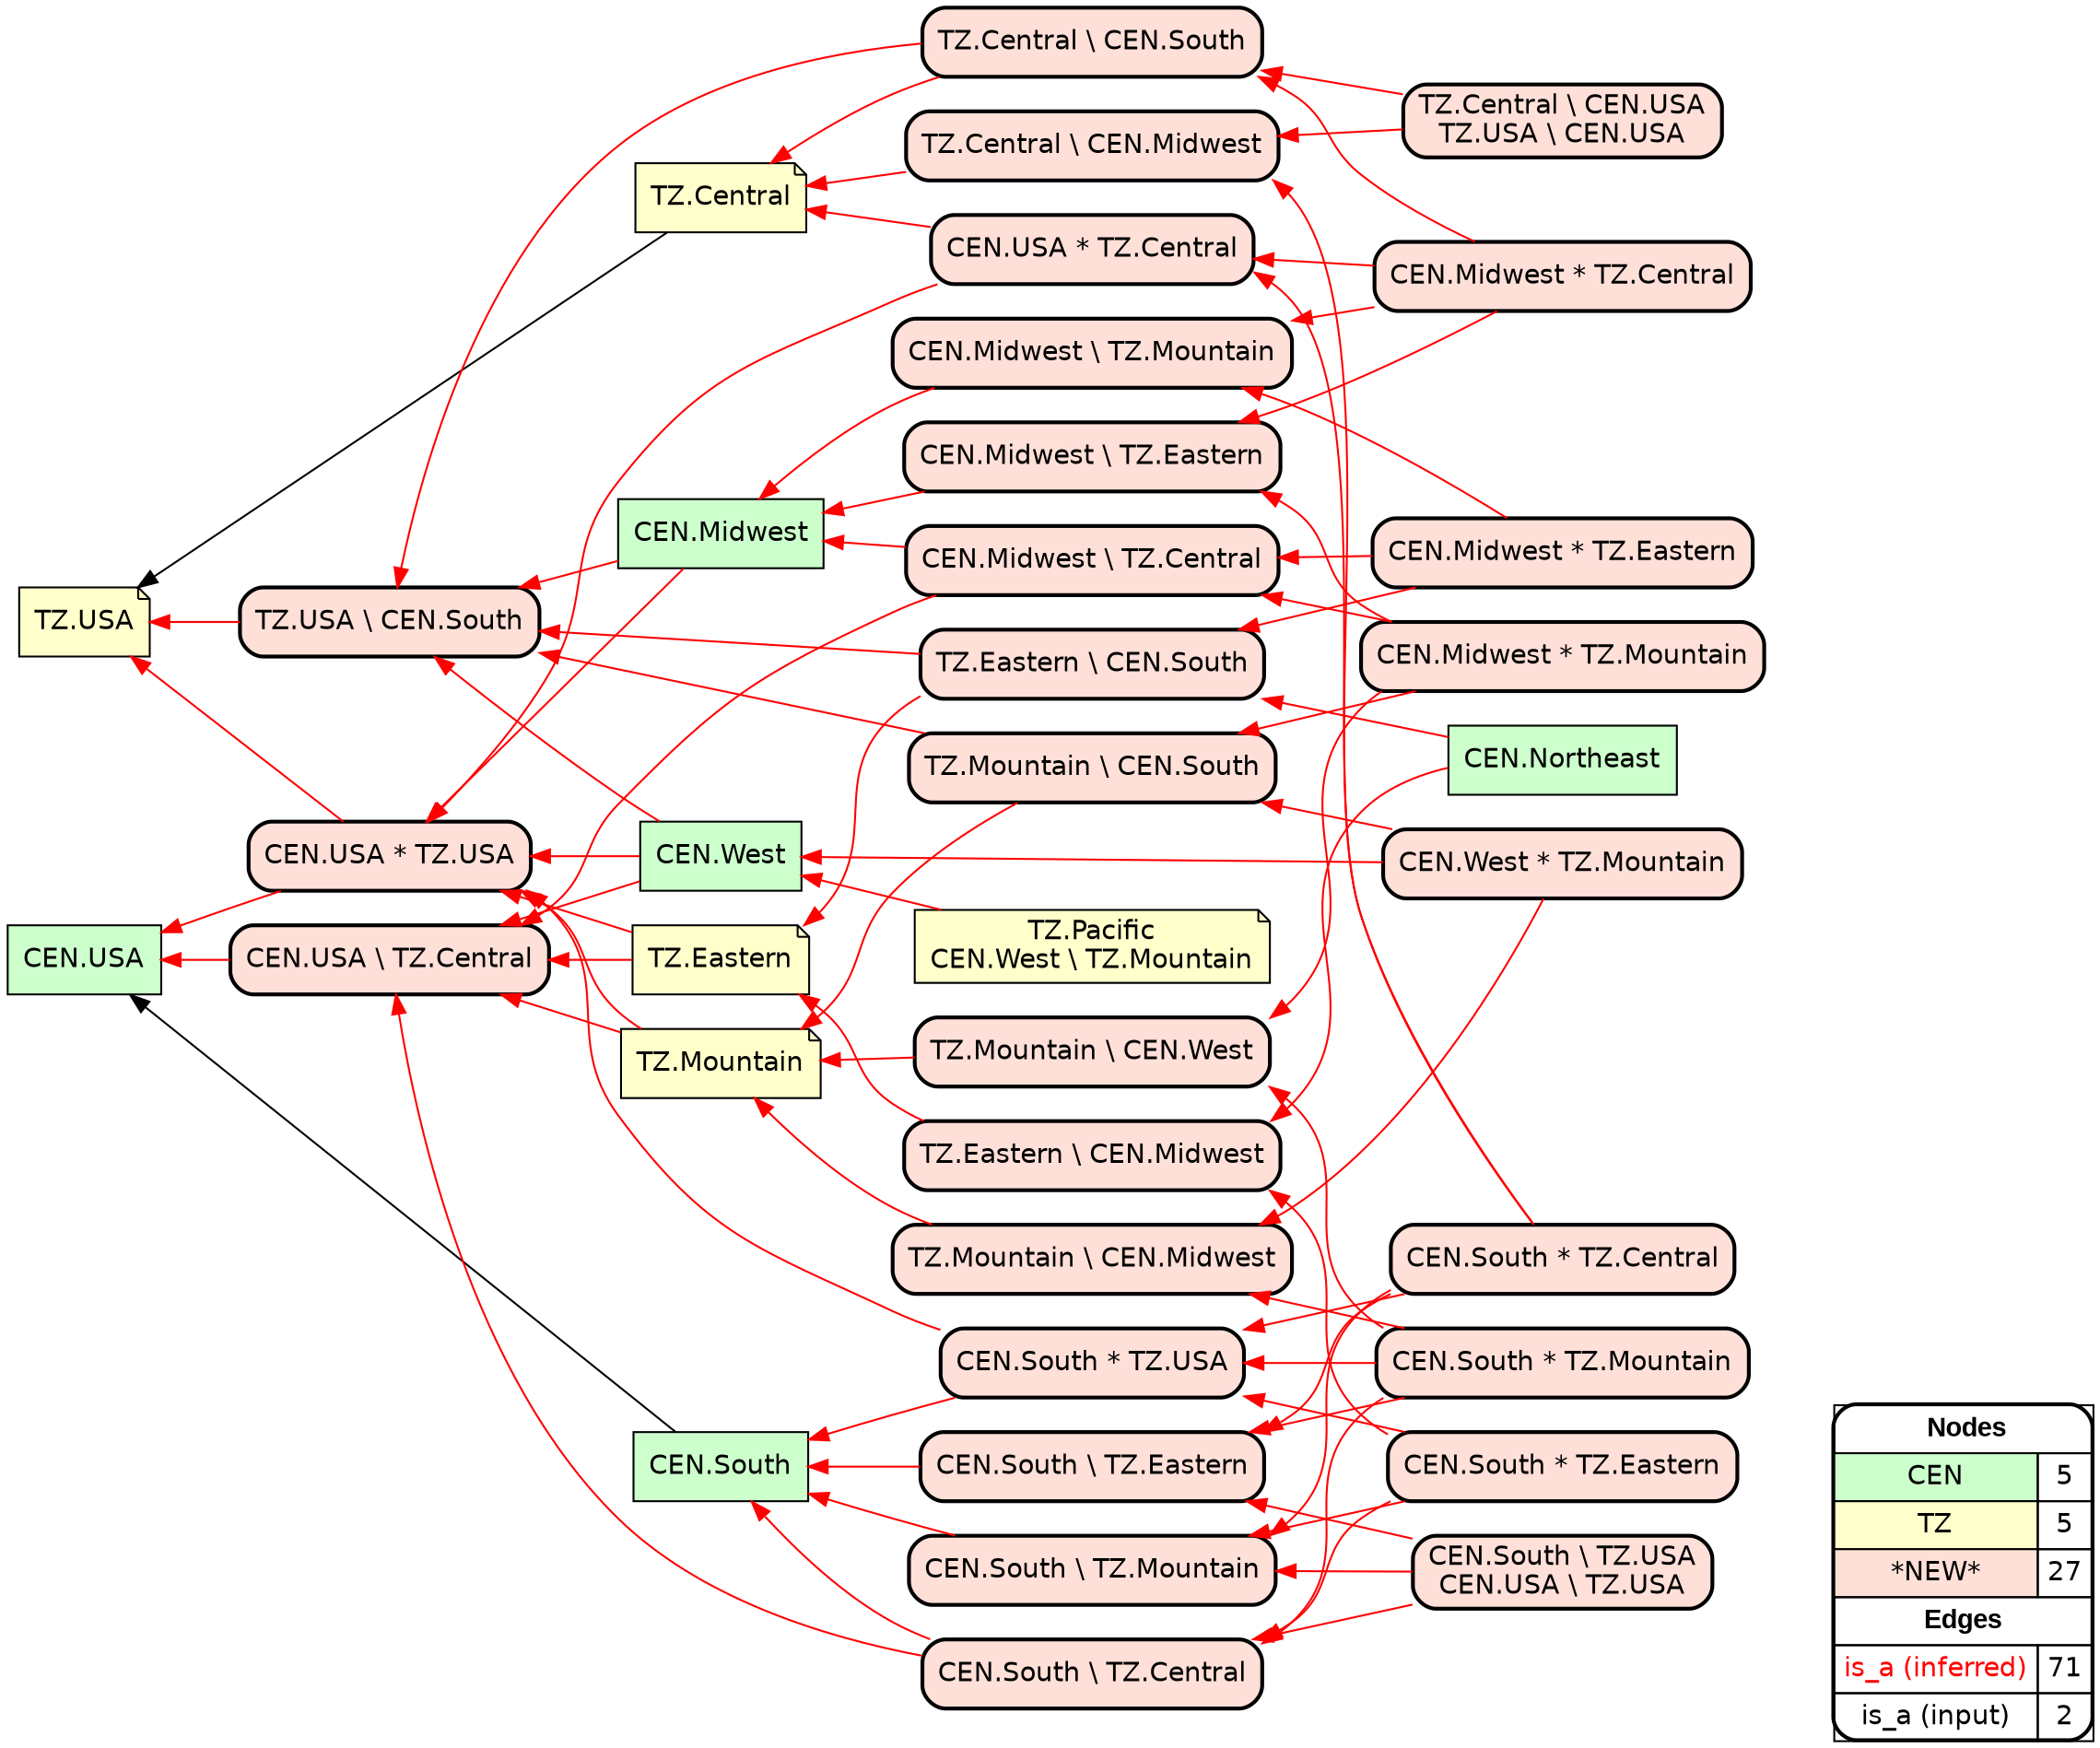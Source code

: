 digraph{
rankdir=RL
node[shape=box style=filled fillcolor="#CCFFCC" fontname="helvetica"] 
"CEN.Midwest"
"CEN.USA"
"CEN.West"
"CEN.Northeast"
"CEN.South"
node[shape=note style=filled fillcolor="#FFFFCC" fontname="helvetica"] 
"TZ.USA"
"TZ.Eastern"
"TZ.Mountain"
"TZ.Central"
"TZ.Pacific\nCEN.West \\ TZ.Mountain"
node[shape=box style="filled,rounded,bold" fillcolor="#FFE0D8" fontname="helvetica"] 
"TZ.USA \\ CEN.South"
"CEN.USA \\ TZ.Central"
"TZ.Eastern \\ CEN.Midwest"
"CEN.South * TZ.Eastern"
"CEN.South \\ TZ.Eastern"
"CEN.South * TZ.Central"
"TZ.Central \\ CEN.South"
"CEN.South * TZ.Mountain"
"CEN.Midwest \\ TZ.Mountain"
"CEN.Midwest * TZ.Eastern"
"CEN.Midwest * TZ.Central"
"CEN.West * TZ.Mountain"
"TZ.Central \\ CEN.Midwest"
"CEN.Midwest * TZ.Mountain"
"TZ.Mountain \\ CEN.West"
"CEN.Midwest \\ TZ.Central"
"TZ.Mountain \\ CEN.Midwest"
"CEN.South \\ TZ.Mountain"
"CEN.USA * TZ.Central"
"CEN.USA * TZ.USA"
"TZ.Mountain \\ CEN.South"
"CEN.South \\ TZ.Central"
"TZ.Eastern \\ CEN.South"
"CEN.South * TZ.USA"
"CEN.Midwest \\ TZ.Eastern"
"CEN.South \\ TZ.USA\nCEN.USA \\ TZ.USA"
"TZ.Central \\ CEN.USA\nTZ.USA \\ CEN.USA"
edge[arrowhead=normal style=dotted color="#000000" constraint=true penwidth=1]
edge[arrowhead=normal style=solid color="#FF0000" constraint=true penwidth=1]
"CEN.Midwest * TZ.Mountain" -> "TZ.Mountain \\ CEN.West"
"CEN.South * TZ.Central" -> "CEN.South \\ TZ.Mountain"
"CEN.Midwest * TZ.Eastern" -> "CEN.Midwest \\ TZ.Central"
"CEN.South \\ TZ.USA\nCEN.USA \\ TZ.USA" -> "CEN.South \\ TZ.Central"
"TZ.USA \\ CEN.South" -> "TZ.USA"
"CEN.Midwest * TZ.Mountain" -> "TZ.Mountain \\ CEN.South"
"TZ.Mountain \\ CEN.South" -> "TZ.USA \\ CEN.South"
"CEN.Midwest * TZ.Mountain" -> "CEN.Midwest \\ TZ.Eastern"
"CEN.Midwest" -> "CEN.USA * TZ.USA"
"CEN.South * TZ.Central" -> "CEN.South \\ TZ.Eastern"
"TZ.Mountain \\ CEN.South" -> "TZ.Mountain"
"CEN.South * TZ.Central" -> "CEN.USA * TZ.Central"
"TZ.Eastern \\ CEN.South" -> "TZ.USA \\ CEN.South"
"CEN.South \\ TZ.Central" -> "CEN.South"
"CEN.South * TZ.Eastern" -> "CEN.South \\ TZ.Central"
"CEN.Midwest * TZ.Central" -> "TZ.Central \\ CEN.South"
"TZ.Mountain" -> "CEN.USA * TZ.USA"
"CEN.West" -> "TZ.USA \\ CEN.South"
"CEN.South * TZ.Eastern" -> "CEN.South \\ TZ.Mountain"
"CEN.Midwest * TZ.Mountain" -> "CEN.Midwest \\ TZ.Central"
"TZ.Mountain" -> "CEN.USA \\ TZ.Central"
"CEN.Midwest \\ TZ.Central" -> "CEN.Midwest"
"CEN.West * TZ.Mountain" -> "TZ.Mountain \\ CEN.Midwest"
"TZ.Pacific\nCEN.West \\ TZ.Mountain" -> "CEN.West"
"CEN.Northeast" -> "TZ.Eastern \\ CEN.Midwest"
"CEN.Midwest * TZ.Eastern" -> "CEN.Midwest \\ TZ.Mountain"
"TZ.Eastern \\ CEN.Midwest" -> "TZ.Eastern"
"CEN.West" -> "CEN.USA \\ TZ.Central"
"CEN.Midwest * TZ.Eastern" -> "TZ.Eastern \\ CEN.South"
"TZ.Eastern" -> "CEN.USA \\ TZ.Central"
"TZ.Eastern" -> "CEN.USA * TZ.USA"
"TZ.Central \\ CEN.Midwest" -> "TZ.Central"
"TZ.Central \\ CEN.South" -> "TZ.USA \\ CEN.South"
"CEN.Midwest * TZ.Central" -> "CEN.Midwest \\ TZ.Mountain"
"CEN.South * TZ.Mountain" -> "CEN.South \\ TZ.Eastern"
"CEN.South * TZ.USA" -> "CEN.USA * TZ.USA"
"CEN.Midwest \\ TZ.Central" -> "CEN.USA \\ TZ.Central"
"CEN.USA * TZ.USA" -> "CEN.USA"
"TZ.Mountain \\ CEN.West" -> "TZ.Mountain"
"CEN.West * TZ.Mountain" -> "CEN.West"
"CEN.South * TZ.Mountain" -> "CEN.South * TZ.USA"
"CEN.South * TZ.Eastern" -> "TZ.Eastern \\ CEN.Midwest"
"CEN.USA * TZ.Central" -> "CEN.USA * TZ.USA"
"CEN.Northeast" -> "TZ.Eastern \\ CEN.South"
"CEN.South \\ TZ.USA\nCEN.USA \\ TZ.USA" -> "CEN.South \\ TZ.Eastern"
"CEN.West" -> "CEN.USA * TZ.USA"
"CEN.USA * TZ.USA" -> "TZ.USA"
"CEN.Midwest \\ TZ.Eastern" -> "CEN.Midwest"
"CEN.Midwest * TZ.Central" -> "CEN.USA * TZ.Central"
"CEN.South * TZ.Central" -> "TZ.Central \\ CEN.Midwest"
"TZ.Central \\ CEN.South" -> "TZ.Central"
"CEN.West * TZ.Mountain" -> "TZ.Mountain \\ CEN.South"
"CEN.South \\ TZ.Mountain" -> "CEN.South"
"CEN.South \\ TZ.Central" -> "CEN.USA \\ TZ.Central"
"TZ.Central \\ CEN.USA\nTZ.USA \\ CEN.USA" -> "TZ.Central \\ CEN.Midwest"
"TZ.Central \\ CEN.USA\nTZ.USA \\ CEN.USA" -> "TZ.Central \\ CEN.South"
"CEN.South \\ TZ.USA\nCEN.USA \\ TZ.USA" -> "CEN.South \\ TZ.Mountain"
"CEN.Midwest * TZ.Central" -> "CEN.Midwest \\ TZ.Eastern"
"CEN.Midwest \\ TZ.Mountain" -> "CEN.Midwest"
"CEN.South * TZ.Mountain" -> "TZ.Mountain \\ CEN.Midwest"
"CEN.South * TZ.Central" -> "CEN.South * TZ.USA"
"CEN.South * TZ.Mountain" -> "TZ.Mountain \\ CEN.West"
"TZ.Eastern \\ CEN.South" -> "TZ.Eastern"
"CEN.South * TZ.Eastern" -> "CEN.South * TZ.USA"
"CEN.USA * TZ.Central" -> "TZ.Central"
"CEN.South * TZ.Mountain" -> "CEN.South \\ TZ.Central"
"CEN.South \\ TZ.Eastern" -> "CEN.South"
"CEN.Midwest" -> "TZ.USA \\ CEN.South"
"TZ.Mountain \\ CEN.Midwest" -> "TZ.Mountain"
"CEN.USA \\ TZ.Central" -> "CEN.USA"
"CEN.South * TZ.USA" -> "CEN.South"
edge[arrowhead=normal style=solid color="#000000" constraint=true penwidth=1]
"CEN.South" -> "CEN.USA"
"TZ.Central" -> "TZ.USA"
node[shape=box] 
{rank=source Legend [fillcolor= white margin=0 label=< 
 <TABLE BORDER="0" CELLBORDER="1" CELLSPACING="0" CELLPADDING="4"> 
<TR> <TD COLSPAN="2"><font face="Arial Black"> Nodes</font></TD> </TR> 
<TR> 
 <TD bgcolor="#CCFFCC" fontname="helvetica">CEN</TD> 
 <TD>5</TD> 
 </TR> 
<TR> 
 <TD bgcolor="#FFFFCC" fontname="helvetica">TZ</TD> 
 <TD>5</TD> 
 </TR> 
<TR> 
 <TD bgcolor="#FFE0D8" fontname="helvetica">*NEW*</TD> 
 <TD>27</TD> 
 </TR> 
<TR> <TD COLSPAN="2"><font face = "Arial Black"> Edges </font></TD> </TR> 
<TR> 
 <TD><font color ="#FF0000">is_a (inferred)</font></TD><TD>71</TD>
</TR>
<TR> 
 <TD><font color ="#000000">is_a (input)</font></TD><TD>2</TD>
</TR>
</TABLE> 
 >] } 
}